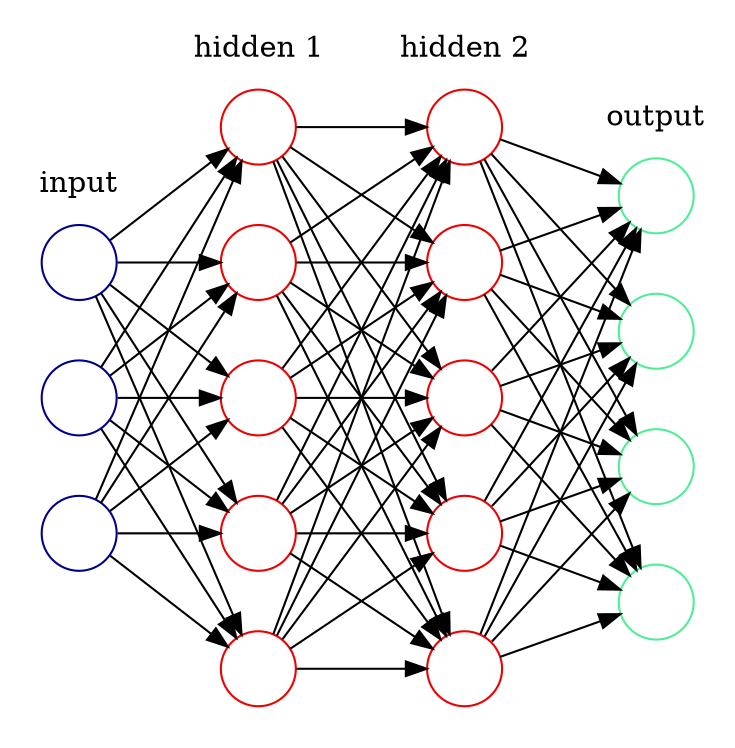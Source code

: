 digraph G {
  rankdir=LR
  splines=line
  nodesep=.4;

  node [label=""];

  subgraph cluster0 {
    color=white;
    node [style=solid,color=blue4, shape=circle];
    x1 x2 x3;
    label = "input";
  }

  subgraph cluster1 {
    color=white;
    node [style=solid,color=red2, shape=circle];
    a12 a22 a32 a42 a52;
    label = "hidden 1";
  }

  subgraph cluster2 {
    color=white;
    node [style=solid,color=red2, shape=circle];
    a13 a23 a33 a43 a53;
    label = "hidden 2";
  }

  subgraph cluster3 {
    color=white;
    node [style=solid,color=seagreen2, shape=circle];
    y1 y2 y3 y4;
    label="output";
  }

  x1 -> a12;
  x1 -> a22;
  x1 -> a32;
  x1 -> a42;
  x1 -> a52;

  x2 -> a12;
  x2 -> a22;
  x2 -> a32;
  x2 -> a42;
  x2 -> a52;

  x3 -> a12;
  x3 -> a22;
  x3 -> a32;
  x3 -> a42;
  x3 -> a52;

  a12 -> a13;
  a22 -> a13;
  a32 -> a13;
  a42 -> a13;
  a52 -> a13;

  a12 -> a23;
  a22 -> a23;
  a32 -> a23;
  a42 -> a23;
  a52 -> a23;

  a12 -> a33;
  a22 -> a33;
  a32 -> a33;
  a42 -> a33;
  a52 -> a33;

  a12 -> a43;
  a22 -> a43;
  a32 -> a43;
  a42 -> a43;
  a52 -> a43;

  a12 -> a53;
  a22 -> a53;
  a32 -> a53;
  a42 -> a53;
  a52 -> a53;

  a13 -> y1;
  a23 -> y1;
  a33 -> y1;
  a43 -> y1;
  a53 -> y1;

  a13 -> y2;
  a23 -> y2;
  a33 -> y2;
  a43 -> y2;
  a53 -> y2;

  a13 -> y3;
  a23 -> y3;
  a33 -> y3;
  a43 -> y3;
  a53 -> y3;

  a13 -> y4;
  a23 -> y4;
  a33 -> y4;
  a43 -> y4;
  a53 -> y4;

}
